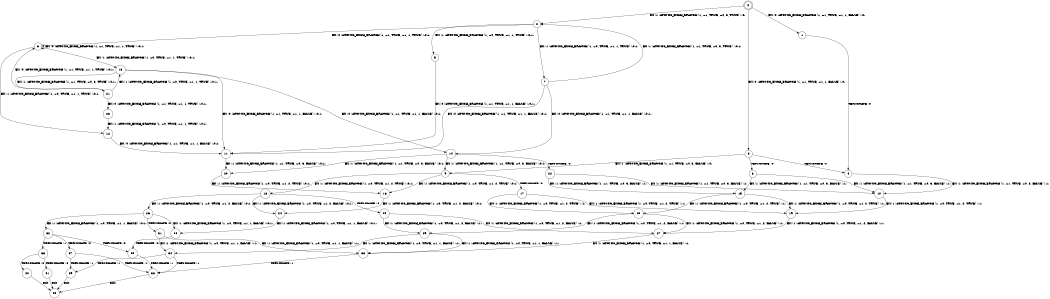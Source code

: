 digraph BCG {
size = "7, 10.5";
center = TRUE;
node [shape = circle];
0 [peripheries = 2];
0 -> 1 [label = "EX !0 !ATOMIC_EXCH_BRANCH (1, +1, TRUE, +1, 1, FALSE) !:0:"];
0 -> 2 [label = "EX !1 !ATOMIC_EXCH_BRANCH (1, +1, TRUE, +0, 3, TRUE) !:0:"];
0 -> 3 [label = "EX !0 !ATOMIC_EXCH_BRANCH (1, +1, TRUE, +1, 1, FALSE) !:0:"];
1 -> 4 [label = "TERMINATE !0"];
2 -> 5 [label = "EX !1 !ATOMIC_EXCH_BRANCH (1, +0, TRUE, +1, 1, TRUE) !:0:1:"];
2 -> 6 [label = "EX !0 !ATOMIC_EXCH_BRANCH (1, +1, TRUE, +1, 1, TRUE) !:0:1:"];
2 -> 7 [label = "EX !1 !ATOMIC_EXCH_BRANCH (1, +0, TRUE, +1, 1, TRUE) !:0:1:"];
3 -> 4 [label = "TERMINATE !0"];
3 -> 8 [label = "TERMINATE !0"];
3 -> 9 [label = "EX !1 !ATOMIC_EXCH_BRANCH (1, +1, TRUE, +0, 3, FALSE) !:0:"];
4 -> 10 [label = "EX !1 !ATOMIC_EXCH_BRANCH (1, +1, TRUE, +0, 3, FALSE) !:1:"];
5 -> 11 [label = "EX !0 !ATOMIC_EXCH_BRANCH (1, +1, TRUE, +1, 1, FALSE) !:0:1:"];
6 -> 12 [label = "EX !1 !ATOMIC_EXCH_BRANCH (1, +0, TRUE, +1, 1, TRUE) !:0:1:"];
6 -> 13 [label = "EX !1 !ATOMIC_EXCH_BRANCH (1, +0, TRUE, +1, 1, TRUE) !:0:1:"];
6 -> 6 [label = "EX !0 !ATOMIC_EXCH_BRANCH (1, +1, TRUE, +1, 1, TRUE) !:0:1:"];
7 -> 11 [label = "EX !0 !ATOMIC_EXCH_BRANCH (1, +1, TRUE, +1, 1, FALSE) !:0:1:"];
7 -> 14 [label = "EX !0 !ATOMIC_EXCH_BRANCH (1, +1, TRUE, +1, 1, FALSE) !:0:1:"];
7 -> 2 [label = "EX !1 !ATOMIC_EXCH_BRANCH (1, +1, TRUE, +0, 3, TRUE) !:0:1:"];
8 -> 10 [label = "EX !1 !ATOMIC_EXCH_BRANCH (1, +1, TRUE, +0, 3, FALSE) !:1:"];
8 -> 15 [label = "EX !1 !ATOMIC_EXCH_BRANCH (1, +1, TRUE, +0, 3, FALSE) !:1:"];
9 -> 16 [label = "EX !1 !ATOMIC_EXCH_BRANCH (1, +0, TRUE, +1, 2, TRUE) !:0:1:"];
9 -> 17 [label = "TERMINATE !0"];
9 -> 18 [label = "EX !1 !ATOMIC_EXCH_BRANCH (1, +0, TRUE, +1, 2, TRUE) !:0:1:"];
10 -> 19 [label = "EX !1 !ATOMIC_EXCH_BRANCH (1, +0, TRUE, +1, 2, TRUE) !:1:"];
11 -> 20 [label = "EX !1 !ATOMIC_EXCH_BRANCH (1, +1, TRUE, +0, 3, FALSE) !:0:1:"];
12 -> 11 [label = "EX !0 !ATOMIC_EXCH_BRANCH (1, +1, TRUE, +1, 1, FALSE) !:0:1:"];
13 -> 11 [label = "EX !0 !ATOMIC_EXCH_BRANCH (1, +1, TRUE, +1, 1, FALSE) !:0:1:"];
13 -> 21 [label = "EX !1 !ATOMIC_EXCH_BRANCH (1, +1, TRUE, +0, 3, TRUE) !:0:1:"];
13 -> 14 [label = "EX !0 !ATOMIC_EXCH_BRANCH (1, +1, TRUE, +1, 1, FALSE) !:0:1:"];
14 -> 20 [label = "EX !1 !ATOMIC_EXCH_BRANCH (1, +1, TRUE, +0, 3, FALSE) !:0:1:"];
14 -> 22 [label = "TERMINATE !0"];
14 -> 9 [label = "EX !1 !ATOMIC_EXCH_BRANCH (1, +1, TRUE, +0, 3, FALSE) !:0:1:"];
15 -> 19 [label = "EX !1 !ATOMIC_EXCH_BRANCH (1, +0, TRUE, +1, 2, TRUE) !:1:"];
15 -> 23 [label = "EX !1 !ATOMIC_EXCH_BRANCH (1, +0, TRUE, +1, 2, TRUE) !:1:"];
16 -> 24 [label = "EX !1 !ATOMIC_EXCH_BRANCH (1, +0, TRUE, +1, 2, FALSE) !:0:1:"];
17 -> 19 [label = "EX !1 !ATOMIC_EXCH_BRANCH (1, +0, TRUE, +1, 2, TRUE) !:1:"];
17 -> 23 [label = "EX !1 !ATOMIC_EXCH_BRANCH (1, +0, TRUE, +1, 2, TRUE) !:1:"];
18 -> 24 [label = "EX !1 !ATOMIC_EXCH_BRANCH (1, +0, TRUE, +1, 2, FALSE) !:0:1:"];
18 -> 25 [label = "TERMINATE !0"];
18 -> 26 [label = "EX !1 !ATOMIC_EXCH_BRANCH (1, +0, TRUE, +1, 2, FALSE) !:0:1:"];
19 -> 27 [label = "EX !1 !ATOMIC_EXCH_BRANCH (1, +0, TRUE, +1, 2, FALSE) !:1:"];
20 -> 16 [label = "EX !1 !ATOMIC_EXCH_BRANCH (1, +0, TRUE, +1, 2, TRUE) !:0:1:"];
21 -> 28 [label = "EX !0 !ATOMIC_EXCH_BRANCH (1, +1, TRUE, +1, 1, TRUE) !:0:1:"];
21 -> 13 [label = "EX !1 !ATOMIC_EXCH_BRANCH (1, +0, TRUE, +1, 1, TRUE) !:0:1:"];
21 -> 6 [label = "EX !0 !ATOMIC_EXCH_BRANCH (1, +1, TRUE, +1, 1, TRUE) !:0:1:"];
22 -> 10 [label = "EX !1 !ATOMIC_EXCH_BRANCH (1, +1, TRUE, +0, 3, FALSE) !:1:"];
22 -> 15 [label = "EX !1 !ATOMIC_EXCH_BRANCH (1, +1, TRUE, +0, 3, FALSE) !:1:"];
23 -> 27 [label = "EX !1 !ATOMIC_EXCH_BRANCH (1, +0, TRUE, +1, 2, FALSE) !:1:"];
23 -> 29 [label = "EX !1 !ATOMIC_EXCH_BRANCH (1, +0, TRUE, +1, 2, FALSE) !:1:"];
24 -> 30 [label = "EX !1 !ATOMIC_EXCH_BRANCH (1, +0, TRUE, +1, 1, FALSE) !:0:1:"];
25 -> 27 [label = "EX !1 !ATOMIC_EXCH_BRANCH (1, +0, TRUE, +1, 2, FALSE) !:1:"];
25 -> 29 [label = "EX !1 !ATOMIC_EXCH_BRANCH (1, +0, TRUE, +1, 2, FALSE) !:1:"];
26 -> 30 [label = "EX !1 !ATOMIC_EXCH_BRANCH (1, +0, TRUE, +1, 1, FALSE) !:0:1:"];
26 -> 31 [label = "TERMINATE !0"];
26 -> 32 [label = "EX !1 !ATOMIC_EXCH_BRANCH (1, +0, TRUE, +1, 1, FALSE) !:0:1:"];
27 -> 33 [label = "EX !1 !ATOMIC_EXCH_BRANCH (1, +0, TRUE, +1, 1, FALSE) !:1:"];
28 -> 12 [label = "EX !1 !ATOMIC_EXCH_BRANCH (1, +0, TRUE, +1, 1, TRUE) !:0:1:"];
29 -> 33 [label = "EX !1 !ATOMIC_EXCH_BRANCH (1, +0, TRUE, +1, 1, FALSE) !:1:"];
29 -> 34 [label = "EX !1 !ATOMIC_EXCH_BRANCH (1, +0, TRUE, +1, 1, FALSE) !:1:"];
30 -> 35 [label = "TERMINATE !0"];
31 -> 33 [label = "EX !1 !ATOMIC_EXCH_BRANCH (1, +0, TRUE, +1, 1, FALSE) !:1:"];
31 -> 34 [label = "EX !1 !ATOMIC_EXCH_BRANCH (1, +0, TRUE, +1, 1, FALSE) !:1:"];
32 -> 35 [label = "TERMINATE !0"];
32 -> 36 [label = "TERMINATE !1"];
32 -> 37 [label = "TERMINATE !0"];
33 -> 38 [label = "TERMINATE !1"];
34 -> 38 [label = "TERMINATE !1"];
34 -> 39 [label = "TERMINATE !1"];
35 -> 38 [label = "TERMINATE !1"];
36 -> 40 [label = "TERMINATE !0"];
36 -> 41 [label = "TERMINATE !0"];
37 -> 38 [label = "TERMINATE !1"];
37 -> 39 [label = "TERMINATE !1"];
38 -> 42 [label = "exit"];
39 -> 42 [label = "exit"];
40 -> 42 [label = "exit"];
41 -> 42 [label = "exit"];
}
